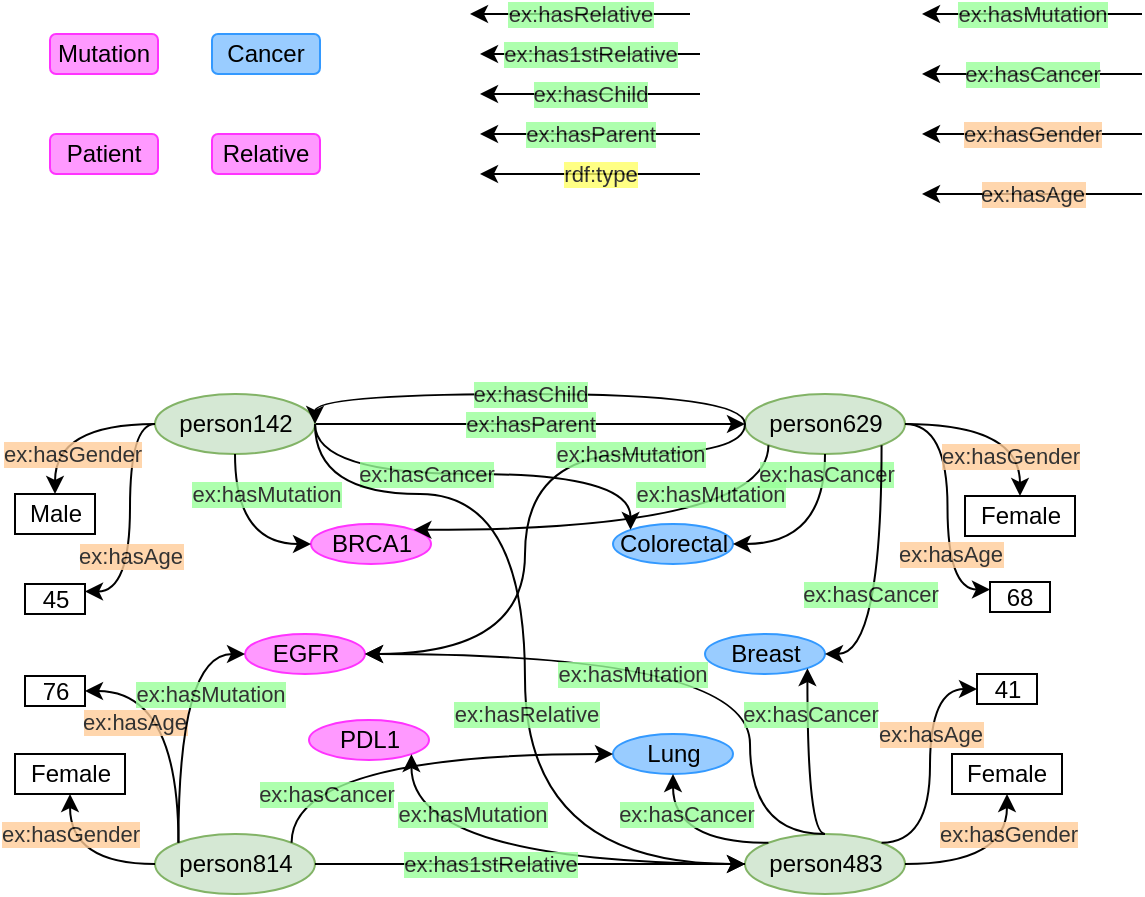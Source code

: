 <mxfile version="20.4.0" type="github">
  <diagram id="WPSB-9t8h4fIo2IHt0P5" name="Page-1">
    <mxGraphModel dx="1166" dy="805" grid="1" gridSize="10" guides="1" tooltips="1" connect="1" arrows="1" fold="1" page="1" pageScale="1" pageWidth="850" pageHeight="1100" math="0" shadow="0">
      <root>
        <mxCell id="0" />
        <mxCell id="1" parent="0" />
        <mxCell id="_h5XpuyKjl5ZHz13857e-3" value="ex:hasParent" style="edgeStyle=orthogonalEdgeStyle;rounded=0;orthogonalLoop=1;jettySize=auto;html=1;exitX=1;exitY=0.5;exitDx=0;exitDy=0;curved=1;labelBackgroundColor=#99FF99;entryX=0;entryY=0.5;entryDx=0;entryDy=0;textOpacity=80;" edge="1" parent="1" source="_h5XpuyKjl5ZHz13857e-1" target="_h5XpuyKjl5ZHz13857e-2">
          <mxGeometry relative="1" as="geometry">
            <Array as="points">
              <mxPoint x="437.5" y="295" />
              <mxPoint x="437.5" y="295" />
            </Array>
          </mxGeometry>
        </mxCell>
        <mxCell id="_h5XpuyKjl5ZHz13857e-1" value="person142" style="ellipse;whiteSpace=wrap;html=1;fillColor=#d5e8d4;strokeColor=#82b366;" vertex="1" parent="1">
          <mxGeometry x="252.5" y="280" width="80" height="30" as="geometry" />
        </mxCell>
        <mxCell id="_h5XpuyKjl5ZHz13857e-2" value="person629" style="ellipse;whiteSpace=wrap;html=1;fillColor=#d5e8d4;strokeColor=#82b366;" vertex="1" parent="1">
          <mxGeometry x="547.5" y="280" width="80" height="30" as="geometry" />
        </mxCell>
        <mxCell id="_h5XpuyKjl5ZHz13857e-12" value="&lt;span data-reactroot=&quot;&quot; class=&quot;notion-enable-hover&quot; data-token-index=&quot;0&quot; style=&quot;&quot;&gt;Male&lt;/span&gt;" style="rounded=0;whiteSpace=wrap;html=1;" vertex="1" parent="1">
          <mxGeometry x="182.5" y="330" width="40" height="20" as="geometry" />
        </mxCell>
        <mxCell id="_h5XpuyKjl5ZHz13857e-24" value="45" style="rounded=0;whiteSpace=wrap;html=1;" vertex="1" parent="1">
          <mxGeometry x="187.5" y="375" width="30" height="15" as="geometry" />
        </mxCell>
        <mxCell id="_h5XpuyKjl5ZHz13857e-29" value="&lt;span data-reactroot=&quot;&quot; class=&quot;notion-enable-hover&quot; data-token-index=&quot;0&quot; style=&quot;&quot;&gt;Female&lt;/span&gt;" style="rounded=0;whiteSpace=wrap;html=1;" vertex="1" parent="1">
          <mxGeometry x="657.5" y="331" width="55" height="20" as="geometry" />
        </mxCell>
        <mxCell id="_h5XpuyKjl5ZHz13857e-31" value="ex:hasMutation" style="edgeStyle=orthogonalEdgeStyle;rounded=0;orthogonalLoop=1;jettySize=auto;html=1;exitX=0;exitY=0.5;exitDx=0;exitDy=0;curved=1;labelBackgroundColor=#99FF99;entryX=1;entryY=0.5;entryDx=0;entryDy=0;textOpacity=80;" edge="1" parent="1">
          <mxGeometry relative="1" as="geometry">
            <mxPoint x="746" y="90" as="sourcePoint" />
            <mxPoint x="636" y="90" as="targetPoint" />
          </mxGeometry>
        </mxCell>
        <mxCell id="_h5XpuyKjl5ZHz13857e-34" value="ex:hasCancer" style="edgeStyle=orthogonalEdgeStyle;rounded=0;orthogonalLoop=1;jettySize=auto;html=1;exitX=0;exitY=0.5;exitDx=0;exitDy=0;curved=1;labelBackgroundColor=#99FF99;entryX=1;entryY=0.5;entryDx=0;entryDy=0;textOpacity=80;" edge="1" parent="1">
          <mxGeometry relative="1" as="geometry">
            <mxPoint x="746" y="120" as="sourcePoint" />
            <mxPoint x="636" y="120" as="targetPoint" />
          </mxGeometry>
        </mxCell>
        <mxCell id="_h5XpuyKjl5ZHz13857e-35" value="&lt;span style=&quot;&quot;&gt;ex:hasGender&lt;/span&gt;" style="edgeStyle=orthogonalEdgeStyle;rounded=0;orthogonalLoop=1;jettySize=auto;html=1;exitX=0;exitY=0.5;exitDx=0;exitDy=0;curved=1;labelBackgroundColor=#FFCC99;entryX=1;entryY=0.5;entryDx=0;entryDy=0;textOpacity=80;" edge="1" parent="1">
          <mxGeometry relative="1" as="geometry">
            <mxPoint x="746" y="150" as="sourcePoint" />
            <mxPoint x="636" y="150" as="targetPoint" />
          </mxGeometry>
        </mxCell>
        <mxCell id="_h5XpuyKjl5ZHz13857e-36" value="&lt;span style=&quot;&quot;&gt;ex:hasAge&lt;/span&gt;" style="edgeStyle=orthogonalEdgeStyle;rounded=0;orthogonalLoop=1;jettySize=auto;html=1;exitX=0;exitY=0.5;exitDx=0;exitDy=0;curved=1;labelBackgroundColor=#FFCC99;entryX=1;entryY=0.5;entryDx=0;entryDy=0;textOpacity=80;" edge="1" parent="1">
          <mxGeometry relative="1" as="geometry">
            <mxPoint x="746" y="180" as="sourcePoint" />
            <mxPoint x="636" y="180" as="targetPoint" />
          </mxGeometry>
        </mxCell>
        <mxCell id="_h5XpuyKjl5ZHz13857e-40" value="EGFR" style="ellipse;whiteSpace=wrap;html=1;fillColor=#FF99FF;strokeColor=#FF33FF;" vertex="1" parent="1">
          <mxGeometry x="297.5" y="400" width="60" height="20" as="geometry" />
        </mxCell>
        <mxCell id="_h5XpuyKjl5ZHz13857e-41" value="BRCA1" style="ellipse;whiteSpace=wrap;html=1;fillColor=#FF99FF;strokeColor=#FF33FF;" vertex="1" parent="1">
          <mxGeometry x="330.5" y="345" width="60" height="20" as="geometry" />
        </mxCell>
        <mxCell id="_h5XpuyKjl5ZHz13857e-44" value="ex:hasRelative" style="edgeStyle=orthogonalEdgeStyle;rounded=0;orthogonalLoop=1;jettySize=auto;html=1;exitX=0;exitY=0.5;exitDx=0;exitDy=0;curved=1;labelBackgroundColor=#99FF99;entryX=1;entryY=0.5;entryDx=0;entryDy=0;textOpacity=80;" edge="1" parent="1">
          <mxGeometry relative="1" as="geometry">
            <mxPoint x="520" y="90" as="sourcePoint" />
            <mxPoint x="410" y="90" as="targetPoint" />
          </mxGeometry>
        </mxCell>
        <mxCell id="_h5XpuyKjl5ZHz13857e-45" value="person483" style="ellipse;whiteSpace=wrap;html=1;fillColor=#d5e8d4;strokeColor=#82b366;" vertex="1" parent="1">
          <mxGeometry x="547.5" y="500" width="80" height="30" as="geometry" />
        </mxCell>
        <mxCell id="_h5XpuyKjl5ZHz13857e-47" value="person814" style="ellipse;whiteSpace=wrap;html=1;fillColor=#d5e8d4;strokeColor=#82b366;" vertex="1" parent="1">
          <mxGeometry x="252.5" y="500" width="80" height="30" as="geometry" />
        </mxCell>
        <mxCell id="_h5XpuyKjl5ZHz13857e-48" value="68" style="rounded=0;whiteSpace=wrap;html=1;" vertex="1" parent="1">
          <mxGeometry x="670" y="374" width="30" height="15" as="geometry" />
        </mxCell>
        <mxCell id="_h5XpuyKjl5ZHz13857e-51" value="Lung" style="ellipse;whiteSpace=wrap;html=1;fillColor=#99CCFF;strokeColor=#3399FF;" vertex="1" parent="1">
          <mxGeometry x="481.5" y="450" width="60" height="20" as="geometry" />
        </mxCell>
        <mxCell id="_h5XpuyKjl5ZHz13857e-52" value="Breast" style="ellipse;whiteSpace=wrap;html=1;fillColor=#99CCFF;strokeColor=#3399FF;" vertex="1" parent="1">
          <mxGeometry x="527.5" y="400" width="60" height="20" as="geometry" />
        </mxCell>
        <mxCell id="_h5XpuyKjl5ZHz13857e-53" value="Colorectal" style="ellipse;whiteSpace=wrap;html=1;fillColor=#99CCFF;strokeColor=#3399FF;" vertex="1" parent="1">
          <mxGeometry x="481.5" y="345" width="60" height="20" as="geometry" />
        </mxCell>
        <mxCell id="_h5XpuyKjl5ZHz13857e-56" value="Cancer" style="rounded=1;whiteSpace=wrap;html=1;fillColor=#99CCFF;strokeColor=#3399FF;" vertex="1" parent="1">
          <mxGeometry x="281" y="100" width="54" height="20" as="geometry" />
        </mxCell>
        <mxCell id="_h5XpuyKjl5ZHz13857e-57" value="Mutation" style="rounded=1;whiteSpace=wrap;html=1;fillColor=#FF99FF;strokeColor=#FF33FF;" vertex="1" parent="1">
          <mxGeometry x="200" y="100" width="54" height="20" as="geometry" />
        </mxCell>
        <mxCell id="_h5XpuyKjl5ZHz13857e-59" value="PDL1" style="ellipse;whiteSpace=wrap;html=1;fillColor=#FF99FF;strokeColor=#FF33FF;" vertex="1" parent="1">
          <mxGeometry x="329.5" y="443" width="60" height="20" as="geometry" />
        </mxCell>
        <mxCell id="_h5XpuyKjl5ZHz13857e-60" value="ex:has1stRelative" style="edgeStyle=orthogonalEdgeStyle;rounded=0;orthogonalLoop=1;jettySize=auto;html=1;exitX=0;exitY=0.5;exitDx=0;exitDy=0;curved=1;labelBackgroundColor=#99FF99;entryX=1;entryY=0.5;entryDx=0;entryDy=0;textOpacity=80;" edge="1" parent="1">
          <mxGeometry relative="1" as="geometry">
            <mxPoint x="525" y="110" as="sourcePoint" />
            <mxPoint x="415" y="110" as="targetPoint" />
          </mxGeometry>
        </mxCell>
        <mxCell id="_h5XpuyKjl5ZHz13857e-61" value="ex:hasChild" style="edgeStyle=orthogonalEdgeStyle;rounded=0;orthogonalLoop=1;jettySize=auto;html=1;exitX=0;exitY=0.5;exitDx=0;exitDy=0;curved=1;labelBackgroundColor=#99FF99;entryX=1;entryY=0.5;entryDx=0;entryDy=0;textOpacity=80;" edge="1" parent="1">
          <mxGeometry relative="1" as="geometry">
            <mxPoint x="525" y="130" as="sourcePoint" />
            <mxPoint x="415" y="130" as="targetPoint" />
            <Array as="points">
              <mxPoint x="460" y="130" />
              <mxPoint x="460" y="130" />
            </Array>
          </mxGeometry>
        </mxCell>
        <mxCell id="_h5XpuyKjl5ZHz13857e-62" value="ex:hasChild" style="edgeStyle=orthogonalEdgeStyle;rounded=0;orthogonalLoop=1;jettySize=auto;html=1;exitX=0;exitY=0.5;exitDx=0;exitDy=0;curved=1;labelBackgroundColor=#99FF99;entryX=1;entryY=0.5;entryDx=0;entryDy=0;textOpacity=80;" edge="1" parent="1" source="_h5XpuyKjl5ZHz13857e-2" target="_h5XpuyKjl5ZHz13857e-1">
          <mxGeometry relative="1" as="geometry">
            <mxPoint x="487.5" y="265" as="sourcePoint" />
            <mxPoint x="377.5" y="265" as="targetPoint" />
            <Array as="points">
              <mxPoint x="547.5" y="280" />
              <mxPoint x="332.5" y="280" />
            </Array>
          </mxGeometry>
        </mxCell>
        <mxCell id="_h5XpuyKjl5ZHz13857e-63" value="ex:hasParent" style="edgeStyle=orthogonalEdgeStyle;rounded=0;orthogonalLoop=1;jettySize=auto;html=1;exitX=0;exitY=0.5;exitDx=0;exitDy=0;curved=1;labelBackgroundColor=#99FF99;entryX=1;entryY=0.5;entryDx=0;entryDy=0;textOpacity=80;" edge="1" parent="1">
          <mxGeometry relative="1" as="geometry">
            <mxPoint x="525" y="150" as="sourcePoint" />
            <mxPoint x="415" y="150" as="targetPoint" />
            <Array as="points">
              <mxPoint x="460" y="150" />
              <mxPoint x="460" y="150" />
            </Array>
          </mxGeometry>
        </mxCell>
        <mxCell id="_h5XpuyKjl5ZHz13857e-64" value="rdf:type" style="edgeStyle=orthogonalEdgeStyle;rounded=0;orthogonalLoop=1;jettySize=auto;html=1;exitX=0;exitY=0.5;exitDx=0;exitDy=0;curved=1;labelBackgroundColor=#FFFF66;entryX=1;entryY=0.5;entryDx=0;entryDy=0;textOpacity=80;" edge="1" parent="1">
          <mxGeometry x="-0.091" relative="1" as="geometry">
            <mxPoint x="525" y="170" as="sourcePoint" />
            <mxPoint x="415" y="170" as="targetPoint" />
            <Array as="points">
              <mxPoint x="460" y="170" />
              <mxPoint x="460" y="170" />
            </Array>
            <mxPoint as="offset" />
          </mxGeometry>
        </mxCell>
        <mxCell id="_h5XpuyKjl5ZHz13857e-75" value="&lt;span style=&quot;&quot;&gt;ex:hasAge&lt;/span&gt;" style="edgeStyle=orthogonalEdgeStyle;rounded=0;orthogonalLoop=1;jettySize=auto;html=1;exitX=0;exitY=0.5;exitDx=0;exitDy=0;curved=1;labelBackgroundColor=#FFCC99;entryX=1;entryY=0.25;entryDx=0;entryDy=0;textOpacity=80;" edge="1" parent="1" source="_h5XpuyKjl5ZHz13857e-1" target="_h5XpuyKjl5ZHz13857e-24">
          <mxGeometry x="0.305" relative="1" as="geometry">
            <mxPoint x="797.5" y="230" as="sourcePoint" />
            <mxPoint x="687.5" y="230" as="targetPoint" />
            <Array as="points">
              <mxPoint x="240" y="295" />
              <mxPoint x="240" y="379" />
            </Array>
            <mxPoint y="1" as="offset" />
          </mxGeometry>
        </mxCell>
        <mxCell id="_h5XpuyKjl5ZHz13857e-77" value="&lt;span style=&quot;&quot;&gt;ex:hasAge&lt;/span&gt;" style="edgeStyle=orthogonalEdgeStyle;rounded=0;orthogonalLoop=1;jettySize=auto;html=1;exitX=1;exitY=0.5;exitDx=0;exitDy=0;curved=1;labelBackgroundColor=#FFCC99;entryX=0;entryY=0.25;entryDx=0;entryDy=0;textOpacity=80;" edge="1" parent="1" source="_h5XpuyKjl5ZHz13857e-2" target="_h5XpuyKjl5ZHz13857e-48">
          <mxGeometry x="0.378" y="1" relative="1" as="geometry">
            <mxPoint x="797.5" y="230" as="sourcePoint" />
            <mxPoint x="687.5" y="230" as="targetPoint" />
            <mxPoint as="offset" />
          </mxGeometry>
        </mxCell>
        <mxCell id="_h5XpuyKjl5ZHz13857e-78" value="&lt;span style=&quot;&quot;&gt;ex:hasGender&lt;/span&gt;" style="edgeStyle=orthogonalEdgeStyle;rounded=0;orthogonalLoop=1;jettySize=auto;html=1;curved=1;labelBackgroundColor=#FFCC99;textOpacity=80;exitX=1;exitY=0.5;exitDx=0;exitDy=0;entryX=0.5;entryY=0;entryDx=0;entryDy=0;" edge="1" parent="1" source="_h5XpuyKjl5ZHz13857e-2" target="_h5XpuyKjl5ZHz13857e-29">
          <mxGeometry x="0.551" y="-5" relative="1" as="geometry">
            <mxPoint x="797.5" y="200" as="sourcePoint" />
            <mxPoint x="670" y="370" as="targetPoint" />
            <Array as="points">
              <mxPoint x="685" y="295" />
            </Array>
            <mxPoint y="1" as="offset" />
          </mxGeometry>
        </mxCell>
        <mxCell id="_h5XpuyKjl5ZHz13857e-79" value="&lt;span data-reactroot=&quot;&quot; class=&quot;notion-enable-hover&quot; data-token-index=&quot;0&quot; style=&quot;&quot;&gt;Female&lt;/span&gt;" style="rounded=0;whiteSpace=wrap;html=1;" vertex="1" parent="1">
          <mxGeometry x="651" y="460" width="55" height="20" as="geometry" />
        </mxCell>
        <mxCell id="_h5XpuyKjl5ZHz13857e-80" value="41" style="rounded=0;whiteSpace=wrap;html=1;" vertex="1" parent="1">
          <mxGeometry x="663.5" y="420" width="30" height="15" as="geometry" />
        </mxCell>
        <mxCell id="_h5XpuyKjl5ZHz13857e-82" value="&lt;span style=&quot;&quot;&gt;ex:hasGender&lt;/span&gt;" style="edgeStyle=orthogonalEdgeStyle;rounded=0;orthogonalLoop=1;jettySize=auto;html=1;exitX=1;exitY=0.5;exitDx=0;exitDy=0;curved=1;labelBackgroundColor=#FFCC99;entryX=0.5;entryY=1;entryDx=0;entryDy=0;textOpacity=80;" edge="1" parent="1" source="_h5XpuyKjl5ZHz13857e-45" target="_h5XpuyKjl5ZHz13857e-79">
          <mxGeometry x="0.535" relative="1" as="geometry">
            <mxPoint x="797.5" y="200" as="sourcePoint" />
            <mxPoint x="687.5" y="200" as="targetPoint" />
            <mxPoint as="offset" />
          </mxGeometry>
        </mxCell>
        <mxCell id="_h5XpuyKjl5ZHz13857e-83" value="&lt;span style=&quot;&quot;&gt;ex:hasAge&lt;/span&gt;" style="edgeStyle=orthogonalEdgeStyle;rounded=0;orthogonalLoop=1;jettySize=auto;html=1;exitX=1;exitY=0;exitDx=0;exitDy=0;curved=1;labelBackgroundColor=#FFCC99;entryX=0;entryY=0.5;entryDx=0;entryDy=0;textOpacity=80;" edge="1" parent="1" source="_h5XpuyKjl5ZHz13857e-45" target="_h5XpuyKjl5ZHz13857e-80">
          <mxGeometry x="0.262" relative="1" as="geometry">
            <mxPoint x="797.5" y="230" as="sourcePoint" />
            <mxPoint x="687.5" y="230" as="targetPoint" />
            <Array as="points">
              <mxPoint x="640" y="504" />
              <mxPoint x="640" y="428" />
            </Array>
            <mxPoint as="offset" />
          </mxGeometry>
        </mxCell>
        <mxCell id="_h5XpuyKjl5ZHz13857e-84" value="&lt;span data-reactroot=&quot;&quot; class=&quot;notion-enable-hover&quot; data-token-index=&quot;0&quot; style=&quot;&quot;&gt;Female&lt;/span&gt;" style="rounded=0;whiteSpace=wrap;html=1;" vertex="1" parent="1">
          <mxGeometry x="182.5" y="460" width="55" height="20" as="geometry" />
        </mxCell>
        <mxCell id="_h5XpuyKjl5ZHz13857e-85" value="76" style="rounded=0;whiteSpace=wrap;html=1;" vertex="1" parent="1">
          <mxGeometry x="187.5" y="421" width="30" height="15" as="geometry" />
        </mxCell>
        <mxCell id="_h5XpuyKjl5ZHz13857e-86" value="&lt;span style=&quot;&quot;&gt;ex:hasAge&lt;/span&gt;" style="edgeStyle=orthogonalEdgeStyle;rounded=0;orthogonalLoop=1;jettySize=auto;html=1;exitX=0;exitY=0;exitDx=0;exitDy=0;curved=1;labelBackgroundColor=#FFCC99;entryX=1;entryY=0.5;entryDx=0;entryDy=0;textOpacity=80;" edge="1" parent="1" source="_h5XpuyKjl5ZHz13857e-47" target="_h5XpuyKjl5ZHz13857e-85">
          <mxGeometry x="0.611" y="15" relative="1" as="geometry">
            <mxPoint x="797.5" y="230" as="sourcePoint" />
            <mxPoint x="687.5" y="230" as="targetPoint" />
            <Array as="points">
              <mxPoint x="264" y="429" />
            </Array>
            <mxPoint as="offset" />
          </mxGeometry>
        </mxCell>
        <mxCell id="_h5XpuyKjl5ZHz13857e-88" value="&lt;span style=&quot;&quot;&gt;ex:hasGender&lt;/span&gt;" style="edgeStyle=orthogonalEdgeStyle;rounded=0;orthogonalLoop=1;jettySize=auto;html=1;exitX=0;exitY=0.5;exitDx=0;exitDy=0;curved=1;labelBackgroundColor=#FFCC99;entryX=0.5;entryY=1;entryDx=0;entryDy=0;textOpacity=80;" edge="1" parent="1" source="_h5XpuyKjl5ZHz13857e-47" target="_h5XpuyKjl5ZHz13857e-84">
          <mxGeometry x="0.5" relative="1" as="geometry">
            <mxPoint x="797.5" y="200" as="sourcePoint" />
            <mxPoint x="687.5" y="200" as="targetPoint" />
            <mxPoint as="offset" />
          </mxGeometry>
        </mxCell>
        <mxCell id="_h5XpuyKjl5ZHz13857e-89" value="ex:hasMutation" style="edgeStyle=orthogonalEdgeStyle;rounded=0;orthogonalLoop=1;jettySize=auto;html=1;exitX=0.5;exitY=1;exitDx=0;exitDy=0;curved=1;labelBackgroundColor=#99FF99;entryX=0;entryY=0.5;entryDx=0;entryDy=0;textOpacity=80;" edge="1" parent="1" source="_h5XpuyKjl5ZHz13857e-1" target="_h5XpuyKjl5ZHz13857e-41">
          <mxGeometry x="-0.524" y="15" relative="1" as="geometry">
            <mxPoint x="783.5" y="110" as="sourcePoint" />
            <mxPoint x="673.5" y="110" as="targetPoint" />
            <mxPoint as="offset" />
          </mxGeometry>
        </mxCell>
        <mxCell id="_h5XpuyKjl5ZHz13857e-91" value="ex:hasMutation" style="edgeStyle=orthogonalEdgeStyle;rounded=0;orthogonalLoop=1;jettySize=auto;html=1;exitX=0;exitY=1;exitDx=0;exitDy=0;curved=1;labelBackgroundColor=#99FF99;entryX=1;entryY=0;entryDx=0;entryDy=0;textOpacity=80;" edge="1" parent="1" source="_h5XpuyKjl5ZHz13857e-2" target="_h5XpuyKjl5ZHz13857e-41">
          <mxGeometry x="-0.349" y="-18" relative="1" as="geometry">
            <mxPoint x="783.5" y="110" as="sourcePoint" />
            <mxPoint x="673.5" y="110" as="targetPoint" />
            <Array as="points">
              <mxPoint x="559.5" y="348" />
            </Array>
            <mxPoint as="offset" />
          </mxGeometry>
        </mxCell>
        <mxCell id="_h5XpuyKjl5ZHz13857e-92" value="ex:hasMutation" style="edgeStyle=orthogonalEdgeStyle;rounded=0;orthogonalLoop=1;jettySize=auto;html=1;exitX=0;exitY=0.5;exitDx=0;exitDy=0;curved=1;labelBackgroundColor=#99FF99;entryX=1;entryY=0.5;entryDx=0;entryDy=0;textOpacity=80;" edge="1" parent="1" source="_h5XpuyKjl5ZHz13857e-2" target="_h5XpuyKjl5ZHz13857e-40">
          <mxGeometry x="-0.525" relative="1" as="geometry">
            <mxPoint x="783.5" y="110" as="sourcePoint" />
            <mxPoint x="673.5" y="110" as="targetPoint" />
            <Array as="points">
              <mxPoint x="547.5" y="310" />
              <mxPoint x="437.5" y="310" />
              <mxPoint x="437.5" y="410" />
            </Array>
            <mxPoint as="offset" />
          </mxGeometry>
        </mxCell>
        <mxCell id="_h5XpuyKjl5ZHz13857e-93" value="ex:hasCancer" style="edgeStyle=orthogonalEdgeStyle;rounded=0;orthogonalLoop=1;jettySize=auto;html=1;exitX=1;exitY=0.5;exitDx=0;exitDy=0;curved=1;labelBackgroundColor=#99FF99;entryX=0;entryY=0;entryDx=0;entryDy=0;textOpacity=80;" edge="1" parent="1" source="_h5XpuyKjl5ZHz13857e-1" target="_h5XpuyKjl5ZHz13857e-53">
          <mxGeometry x="-0.241" relative="1" as="geometry">
            <mxPoint x="783.5" y="140" as="sourcePoint" />
            <mxPoint x="673.5" y="140" as="targetPoint" />
            <Array as="points">
              <mxPoint x="332.5" y="320" />
              <mxPoint x="490.5" y="320" />
            </Array>
            <mxPoint as="offset" />
          </mxGeometry>
        </mxCell>
        <mxCell id="_h5XpuyKjl5ZHz13857e-94" value="ex:hasCancer" style="edgeStyle=orthogonalEdgeStyle;rounded=0;orthogonalLoop=1;jettySize=auto;html=1;exitX=0.5;exitY=1;exitDx=0;exitDy=0;curved=1;labelBackgroundColor=#99FF99;entryX=1;entryY=0.5;entryDx=0;entryDy=0;textOpacity=80;" edge="1" parent="1" source="_h5XpuyKjl5ZHz13857e-2" target="_h5XpuyKjl5ZHz13857e-53">
          <mxGeometry x="-0.78" relative="1" as="geometry">
            <mxPoint x="783.5" y="140" as="sourcePoint" />
            <mxPoint x="673.5" y="140" as="targetPoint" />
            <mxPoint as="offset" />
          </mxGeometry>
        </mxCell>
        <mxCell id="_h5XpuyKjl5ZHz13857e-66" value="ex:hasRelative" style="edgeStyle=orthogonalEdgeStyle;rounded=0;orthogonalLoop=1;jettySize=auto;html=1;exitX=1;exitY=0.5;exitDx=0;exitDy=0;curved=1;labelBackgroundColor=#99FF99;entryX=0;entryY=0.5;entryDx=0;entryDy=0;textOpacity=80;" edge="1" parent="1" source="_h5XpuyKjl5ZHz13857e-1" target="_h5XpuyKjl5ZHz13857e-45">
          <mxGeometry x="0.149" relative="1" as="geometry">
            <mxPoint x="477.5" y="389" as="sourcePoint" />
            <mxPoint x="367.5" y="389" as="targetPoint" />
            <Array as="points">
              <mxPoint x="332.5" y="330" />
              <mxPoint x="437.5" y="330" />
              <mxPoint x="437.5" y="515" />
            </Array>
            <mxPoint as="offset" />
          </mxGeometry>
        </mxCell>
        <mxCell id="_h5XpuyKjl5ZHz13857e-96" value="ex:hasMutation" style="edgeStyle=orthogonalEdgeStyle;rounded=0;orthogonalLoop=1;jettySize=auto;html=1;exitX=0.5;exitY=0;exitDx=0;exitDy=0;curved=1;labelBackgroundColor=#99FF99;entryX=1;entryY=0.5;entryDx=0;entryDy=0;textOpacity=80;" edge="1" parent="1" source="_h5XpuyKjl5ZHz13857e-45" target="_h5XpuyKjl5ZHz13857e-40">
          <mxGeometry x="0.172" y="10" relative="1" as="geometry">
            <mxPoint x="783.5" y="110" as="sourcePoint" />
            <mxPoint x="673.5" y="110" as="targetPoint" />
            <Array as="points">
              <mxPoint x="550" y="500" />
              <mxPoint x="550" y="410" />
            </Array>
            <mxPoint x="1" as="offset" />
          </mxGeometry>
        </mxCell>
        <mxCell id="_h5XpuyKjl5ZHz13857e-98" value="ex:hasCancer" style="edgeStyle=orthogonalEdgeStyle;rounded=0;orthogonalLoop=1;jettySize=auto;html=1;exitX=0.5;exitY=0;exitDx=0;exitDy=0;curved=1;labelBackgroundColor=#99FF99;textOpacity=80;entryX=1;entryY=1;entryDx=0;entryDy=0;" edge="1" parent="1" source="_h5XpuyKjl5ZHz13857e-45" target="_h5XpuyKjl5ZHz13857e-52">
          <mxGeometry x="0.5" y="-1" relative="1" as="geometry">
            <mxPoint x="783.5" y="140" as="sourcePoint" />
            <mxPoint x="587.5" y="410" as="targetPoint" />
            <Array as="points">
              <mxPoint x="579" y="500" />
            </Array>
            <mxPoint as="offset" />
          </mxGeometry>
        </mxCell>
        <mxCell id="_h5XpuyKjl5ZHz13857e-100" value="ex:hasMutation" style="edgeStyle=orthogonalEdgeStyle;rounded=0;orthogonalLoop=1;jettySize=auto;html=1;exitX=0;exitY=0;exitDx=0;exitDy=0;curved=1;labelBackgroundColor=#99FF99;entryX=0;entryY=0.5;entryDx=0;entryDy=0;textOpacity=80;" edge="1" parent="1" source="_h5XpuyKjl5ZHz13857e-47" target="_h5XpuyKjl5ZHz13857e-40">
          <mxGeometry x="0.165" y="-16" relative="1" as="geometry">
            <mxPoint x="783.5" y="110" as="sourcePoint" />
            <mxPoint x="673.5" y="110" as="targetPoint" />
            <Array as="points">
              <mxPoint x="264.5" y="410" />
            </Array>
            <mxPoint as="offset" />
          </mxGeometry>
        </mxCell>
        <mxCell id="_h5XpuyKjl5ZHz13857e-101" value="ex:hasCancer" style="edgeStyle=orthogonalEdgeStyle;rounded=0;orthogonalLoop=1;jettySize=auto;html=1;exitX=1;exitY=0;exitDx=0;exitDy=0;curved=1;labelBackgroundColor=#99FF99;entryX=0;entryY=0.5;entryDx=0;entryDy=0;textOpacity=80;" edge="1" parent="1" source="_h5XpuyKjl5ZHz13857e-47" target="_h5XpuyKjl5ZHz13857e-51">
          <mxGeometry x="-0.762" y="-17" relative="1" as="geometry">
            <mxPoint x="783.5" y="140" as="sourcePoint" />
            <mxPoint x="673.5" y="140" as="targetPoint" />
            <Array as="points">
              <mxPoint x="320.5" y="460" />
            </Array>
            <mxPoint as="offset" />
          </mxGeometry>
        </mxCell>
        <mxCell id="_h5XpuyKjl5ZHz13857e-102" value="Patient" style="rounded=1;whiteSpace=wrap;html=1;fillColor=#FF99FF;strokeColor=#FF33FF;" vertex="1" parent="1">
          <mxGeometry x="200" y="150" width="54" height="20" as="geometry" />
        </mxCell>
        <mxCell id="_h5XpuyKjl5ZHz13857e-103" value="Relative" style="rounded=1;whiteSpace=wrap;html=1;fillColor=#FF99FF;strokeColor=#FF33FF;" vertex="1" parent="1">
          <mxGeometry x="281" y="150" width="54" height="20" as="geometry" />
        </mxCell>
        <mxCell id="_h5XpuyKjl5ZHz13857e-104" value="ex:hasMutation" style="edgeStyle=orthogonalEdgeStyle;rounded=0;orthogonalLoop=1;jettySize=auto;html=1;exitX=0;exitY=0.5;exitDx=0;exitDy=0;curved=1;labelBackgroundColor=#99FF99;entryX=1;entryY=1;entryDx=0;entryDy=0;textOpacity=80;" edge="1" parent="1" source="_h5XpuyKjl5ZHz13857e-45" target="_h5XpuyKjl5ZHz13857e-59">
          <mxGeometry x="0.24" y="-25" relative="1" as="geometry">
            <mxPoint x="773.5" y="70" as="sourcePoint" />
            <mxPoint x="663.5" y="70" as="targetPoint" />
            <mxPoint x="1" as="offset" />
          </mxGeometry>
        </mxCell>
        <mxCell id="_h5XpuyKjl5ZHz13857e-105" value="ex:hasCancer" style="edgeStyle=orthogonalEdgeStyle;rounded=0;orthogonalLoop=1;jettySize=auto;html=1;exitX=1;exitY=1;exitDx=0;exitDy=0;curved=1;labelBackgroundColor=#99FF99;entryX=1;entryY=0.5;entryDx=0;entryDy=0;textOpacity=80;" edge="1" parent="1" source="_h5XpuyKjl5ZHz13857e-2" target="_h5XpuyKjl5ZHz13857e-52">
          <mxGeometry x="0.121" y="-6" relative="1" as="geometry">
            <mxPoint x="773.5" y="100" as="sourcePoint" />
            <mxPoint x="663.5" y="100" as="targetPoint" />
            <mxPoint as="offset" />
          </mxGeometry>
        </mxCell>
        <mxCell id="_h5XpuyKjl5ZHz13857e-106" value="ex:hasCancer" style="edgeStyle=orthogonalEdgeStyle;rounded=0;orthogonalLoop=1;jettySize=auto;html=1;exitX=0;exitY=0;exitDx=0;exitDy=0;curved=1;labelBackgroundColor=#99FF99;entryX=0.5;entryY=1;entryDx=0;entryDy=0;textOpacity=80;" edge="1" parent="1" source="_h5XpuyKjl5ZHz13857e-45" target="_h5XpuyKjl5ZHz13857e-51">
          <mxGeometry x="0.513" y="-6" relative="1" as="geometry">
            <mxPoint x="773.5" y="100" as="sourcePoint" />
            <mxPoint x="663.5" y="100" as="targetPoint" />
            <mxPoint as="offset" />
          </mxGeometry>
        </mxCell>
        <mxCell id="_h5XpuyKjl5ZHz13857e-67" value="ex:has1stRelative" style="edgeStyle=orthogonalEdgeStyle;rounded=0;orthogonalLoop=1;jettySize=auto;html=1;exitX=1;exitY=0.5;exitDx=0;exitDy=0;curved=1;labelBackgroundColor=#99FF99;entryX=0;entryY=0.5;entryDx=0;entryDy=0;textOpacity=80;" edge="1" parent="1" source="_h5XpuyKjl5ZHz13857e-47" target="_h5XpuyKjl5ZHz13857e-45">
          <mxGeometry x="-0.186" relative="1" as="geometry">
            <mxPoint x="562.5" y="130" as="sourcePoint" />
            <mxPoint x="452.5" y="130" as="targetPoint" />
            <mxPoint as="offset" />
          </mxGeometry>
        </mxCell>
        <mxCell id="_h5XpuyKjl5ZHz13857e-108" value="&lt;span style=&quot;&quot;&gt;ex:hasGender&lt;/span&gt;" style="edgeStyle=orthogonalEdgeStyle;rounded=0;orthogonalLoop=1;jettySize=auto;html=1;exitX=0;exitY=0.5;exitDx=0;exitDy=0;curved=1;labelBackgroundColor=#FFCC99;entryX=0.5;entryY=0;entryDx=0;entryDy=0;textOpacity=80;" edge="1" parent="1" source="_h5XpuyKjl5ZHz13857e-1" target="_h5XpuyKjl5ZHz13857e-12">
          <mxGeometry x="0.529" y="8" relative="1" as="geometry">
            <mxPoint x="756" y="160" as="sourcePoint" />
            <mxPoint x="646" y="160" as="targetPoint" />
            <mxPoint as="offset" />
          </mxGeometry>
        </mxCell>
      </root>
    </mxGraphModel>
  </diagram>
</mxfile>
